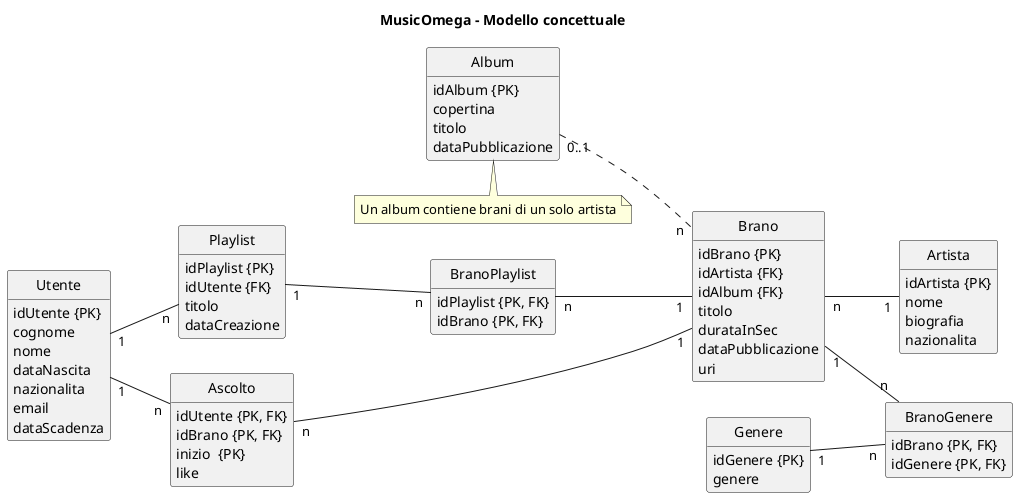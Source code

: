 @startuml
left to right direction
hide circles
hide empty methods

title: MusicOmega - Modello concettuale

class Utente  {
    idUtente {PK}
    cognome
    nome
    dataNascita
    nazionalita
    email
    dataScadenza
}

class Album {
    idAlbum {PK}
    copertina
    titolo
    dataPubblicazione
}

class Brano {
    idBrano {PK}
    idArtista {FK}
    idAlbum {FK}
    titolo
    durataInSec
    dataPubblicazione
    uri
}

class Genere {
    idGenere {PK}
    genere
}

class Artista {
    idArtista {PK}
    nome
    biografia
    nazionalita
}

class Playlist {
    idPlaylist {PK}
    idUtente {FK}
    titolo
    dataCreazione
}

class BranoPlaylist {
    idPlaylist {PK, FK}
    idBrano {PK, FK}
}

class Ascolto {
    idUtente {PK, FK}
    idBrano {PK, FK}
    inizio  {PK}
    like
}

class BranoGenere {
    idBrano {PK, FK}
    idGenere {PK, FK}
}


Utente "1" -- "n" Playlist
Playlist "1" -- "n" BranoPlaylist
BranoPlaylist "n" -- "1" Brano
Album "0..1" .- "n" Brano
Brano "1" -- "n" BranoGenere
Genere "1" -- "n" BranoGenere
Brano "n" -- "1" Artista
' Album "n" -- "1" Artista
Note bottom of Album: Un album contiene brani di un solo artista
Utente "1" -- "n" Ascolto
Ascolto "n" -- "1" Brano
@enduml
